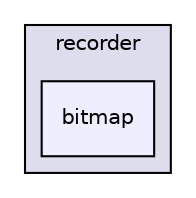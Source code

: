 digraph "src/com/qualoutdoor/recorder/bitmap" {
  compound=true
  node [ fontsize="10", fontname="Helvetica"];
  edge [ labelfontsize="10", labelfontname="Helvetica"];
  subgraph clusterdir_d27a4643e8f320e40504dd9ecc4e195b {
    graph [ bgcolor="#ddddee", pencolor="black", label="recorder" fontname="Helvetica", fontsize="10", URL="dir_d27a4643e8f320e40504dd9ecc4e195b.html"]
  dir_0280356e9d6205503aae3224b9f80380 [shape=box, label="bitmap", style="filled", fillcolor="#eeeeff", pencolor="black", URL="dir_0280356e9d6205503aae3224b9f80380.html"];
  }
}
